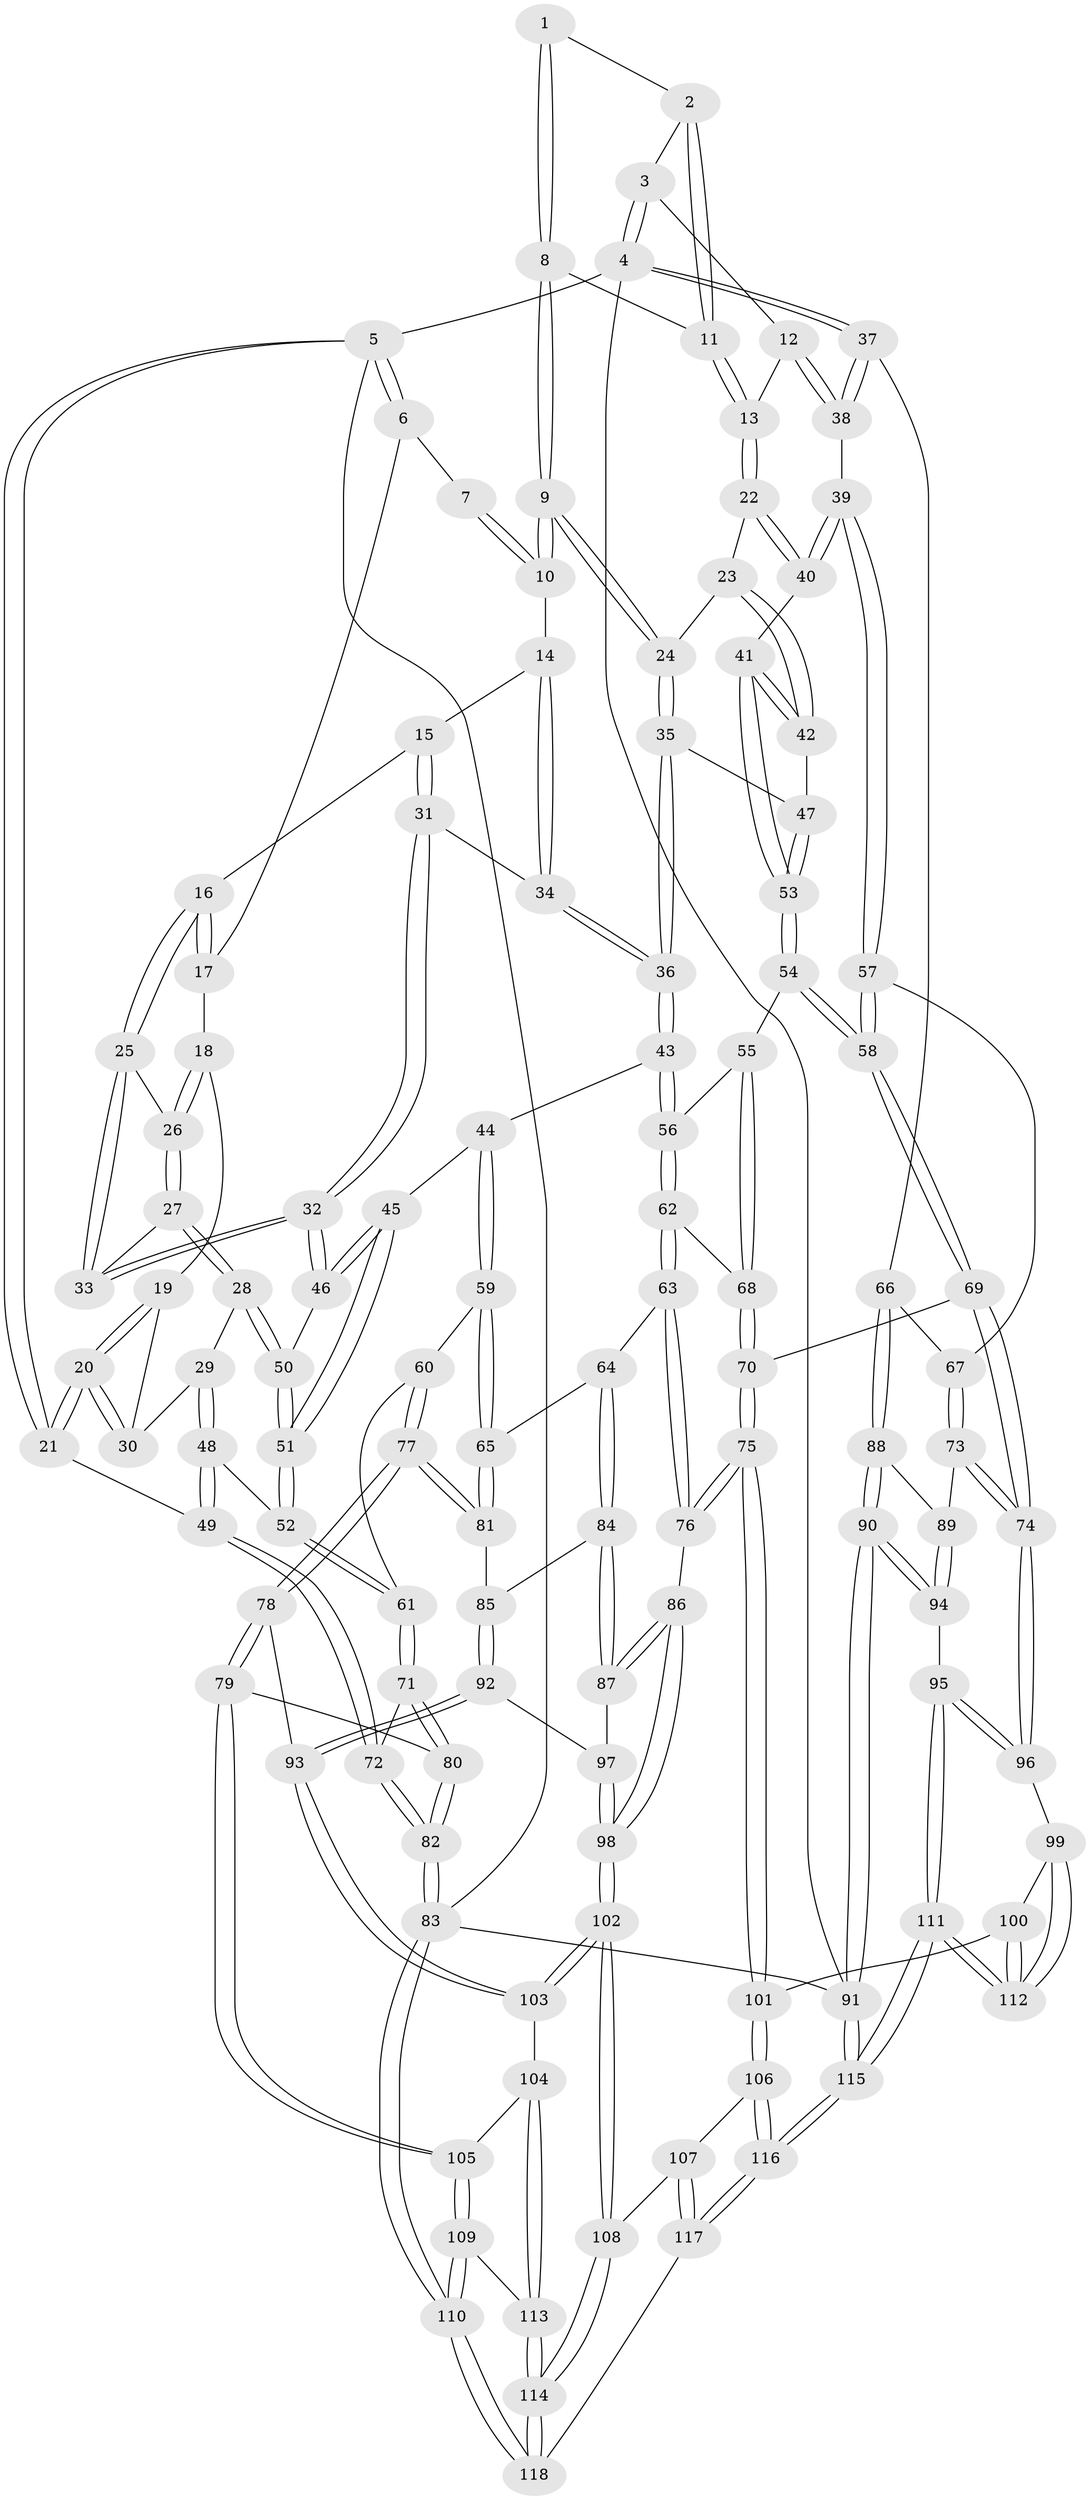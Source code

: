 // Generated by graph-tools (version 1.1) at 2025/38/03/09/25 02:38:29]
// undirected, 118 vertices, 292 edges
graph export_dot {
graph [start="1"]
  node [color=gray90,style=filled];
  1 [pos="+0.6476080894017096+0"];
  2 [pos="+0.8716154513006698+0"];
  3 [pos="+0.9850070164859365+0"];
  4 [pos="+1+0"];
  5 [pos="+0+0"];
  6 [pos="+0.2021017077259405+0"];
  7 [pos="+0.47987807786023645+0"];
  8 [pos="+0.6381140632033493+0.03798634133200742"];
  9 [pos="+0.6072580087908925+0.11366383534960438"];
  10 [pos="+0.4959023671529892+0.053842865052433415"];
  11 [pos="+0.7651586340928743+0.03587911305532164"];
  12 [pos="+0.8928262468280316+0.1251064111171726"];
  13 [pos="+0.7613373770530063+0.1227365224014394"];
  14 [pos="+0.4547586215858216+0.09257212627740855"];
  15 [pos="+0.39523789805025705+0.10141429583228863"];
  16 [pos="+0.3526726054847794+0.08214240853105091"];
  17 [pos="+0.2128678662967298+0"];
  18 [pos="+0.19445793678614776+0"];
  19 [pos="+0.10337727747875795+0.082468875124521"];
  20 [pos="+0+0.050150292800296606"];
  21 [pos="+0+0.024296351829557025"];
  22 [pos="+0.7611909184140667+0.12290597173446262"];
  23 [pos="+0.7361309570510212+0.13761626458025297"];
  24 [pos="+0.6332325691123031+0.1586110502591824"];
  25 [pos="+0.3018244817849931+0.14041621312531313"];
  26 [pos="+0.21801491458126354+0.12151923869146261"];
  27 [pos="+0.19396436233930794+0.1894508630930114"];
  28 [pos="+0.16526077016121038+0.21217523155602316"];
  29 [pos="+0.10988003130885785+0.20328076986373755"];
  30 [pos="+0.0911331159790237+0.14835321886008165"];
  31 [pos="+0.36816735812758467+0.20741630294964025"];
  32 [pos="+0.3500250159394684+0.2538256501598966"];
  33 [pos="+0.31923514570838535+0.22429751806351333"];
  34 [pos="+0.4663849966248093+0.15537844164832715"];
  35 [pos="+0.5904937601068848+0.27105600847668837"];
  36 [pos="+0.5195500273480304+0.3087408296887019"];
  37 [pos="+1+0.3323340667128692"];
  38 [pos="+1+0.30953925383971"];
  39 [pos="+0.9386044559929495+0.32578256931604427"];
  40 [pos="+0.8811914468183543+0.3147402813515883"];
  41 [pos="+0.8144047699660742+0.31808918558199106"];
  42 [pos="+0.7675344325599084+0.29524586204124487"];
  43 [pos="+0.4690469278129207+0.36114027324196035"];
  44 [pos="+0.42573754012794995+0.36606161815950605"];
  45 [pos="+0.402961346653654+0.35408221393942513"];
  46 [pos="+0.368093081481806+0.3045704686695218"];
  47 [pos="+0.6312076747936489+0.29006300140168584"];
  48 [pos="+0+0.36470690064815914"];
  49 [pos="+0+0.3690499927514792"];
  50 [pos="+0.1863271567307871+0.27458437249552914"];
  51 [pos="+0.15093742673360266+0.42236922746573197"];
  52 [pos="+0.1388201707691471+0.4329887816803962"];
  53 [pos="+0.7166771787818818+0.4333535752462021"];
  54 [pos="+0.7091052690902988+0.4877351844483187"];
  55 [pos="+0.6839487747770926+0.48942557530736347"];
  56 [pos="+0.5393882217052501+0.4487795721643818"];
  57 [pos="+0.7929877476301388+0.5125575340919"];
  58 [pos="+0.7458541740698807+0.5175026934768876"];
  59 [pos="+0.36350621244464476+0.5264778350010156"];
  60 [pos="+0.20802952168608554+0.5468326334879486"];
  61 [pos="+0.16866841467007623+0.5182008759364969"];
  62 [pos="+0.5350322588969636+0.5499440133808127"];
  63 [pos="+0.5114918035228841+0.5846479458703564"];
  64 [pos="+0.39641661086388125+0.601626463469187"];
  65 [pos="+0.38228578223898363+0.5779834827574236"];
  66 [pos="+1+0.4096858035013191"];
  67 [pos="+0.860947265852899+0.5538206010409008"];
  68 [pos="+0.612365327848033+0.5947564358816445"];
  69 [pos="+0.7298956844791533+0.6462816065712792"];
  70 [pos="+0.6362144117662641+0.680180307037634"];
  71 [pos="+0.09431302412568275+0.6027101978362296"];
  72 [pos="+0+0.45050567460349145"];
  73 [pos="+0.8835976761270484+0.6478232446197628"];
  74 [pos="+0.8217312391015299+0.714280762195426"];
  75 [pos="+0.5934408612819316+0.7292622396878321"];
  76 [pos="+0.5539016602929278+0.7182365387572524"];
  77 [pos="+0.23081847367783262+0.6471064389418216"];
  78 [pos="+0.20642367902441008+0.7148301504574334"];
  79 [pos="+0.16476677315126168+0.7465413549275284"];
  80 [pos="+0.06419356153406207+0.713012601737272"];
  81 [pos="+0.25187886754141303+0.6467627055577468"];
  82 [pos="+0+0.8143871846629438"];
  83 [pos="+0+1"];
  84 [pos="+0.39529304338882887+0.65994332908808"];
  85 [pos="+0.2957316939721344+0.6590866885112728"];
  86 [pos="+0.5174997321497667+0.7242208765653675"];
  87 [pos="+0.3976340070654835+0.6688154005123474"];
  88 [pos="+1+0.45787867387211123"];
  89 [pos="+0.9060136910025931+0.6468916754297254"];
  90 [pos="+1+0.7710426185015166"];
  91 [pos="+1+1"];
  92 [pos="+0.3163608663270513+0.7310208853314639"];
  93 [pos="+0.30225430539150655+0.7421489426525485"];
  94 [pos="+1+0.774856062933258"];
  95 [pos="+0.9830027363133362+0.8012815231883912"];
  96 [pos="+0.8244202964020116+0.7385620205723932"];
  97 [pos="+0.38343657497594363+0.6932552008380465"];
  98 [pos="+0.4044984423107355+0.8652573235490326"];
  99 [pos="+0.8127732767138934+0.7605716216893039"];
  100 [pos="+0.6873374285617634+0.8353001980619745"];
  101 [pos="+0.638793654580918+0.8469122578736038"];
  102 [pos="+0.40267570346132364+0.8702925651965099"];
  103 [pos="+0.3282897081948216+0.8331290638759736"];
  104 [pos="+0.2603806887866085+0.8439454552110349"];
  105 [pos="+0.16602680178189438+0.7517203929526152"];
  106 [pos="+0.6304721264453256+0.8690845355045531"];
  107 [pos="+0.5664844942365476+0.8976611362482014"];
  108 [pos="+0.41830187017857756+0.9141685307841598"];
  109 [pos="+0.12335532323584712+0.9456409259160657"];
  110 [pos="+0+1"];
  111 [pos="+0.8704906492541299+0.9512434958182501"];
  112 [pos="+0.8615353970560675+0.9365176201687538"];
  113 [pos="+0.2356411493350016+0.8910629250909117"];
  114 [pos="+0.3770231545874568+1"];
  115 [pos="+0.8819506763566499+1"];
  116 [pos="+0.8426937869225425+1"];
  117 [pos="+0.539708642942224+1"];
  118 [pos="+0.34583877641226096+1"];
  1 -- 2;
  1 -- 8;
  1 -- 8;
  2 -- 3;
  2 -- 11;
  2 -- 11;
  3 -- 4;
  3 -- 4;
  3 -- 12;
  4 -- 5;
  4 -- 37;
  4 -- 37;
  4 -- 91;
  5 -- 6;
  5 -- 6;
  5 -- 21;
  5 -- 21;
  5 -- 83;
  6 -- 7;
  6 -- 17;
  7 -- 10;
  7 -- 10;
  8 -- 9;
  8 -- 9;
  8 -- 11;
  9 -- 10;
  9 -- 10;
  9 -- 24;
  9 -- 24;
  10 -- 14;
  11 -- 13;
  11 -- 13;
  12 -- 13;
  12 -- 38;
  12 -- 38;
  13 -- 22;
  13 -- 22;
  14 -- 15;
  14 -- 34;
  14 -- 34;
  15 -- 16;
  15 -- 31;
  15 -- 31;
  16 -- 17;
  16 -- 17;
  16 -- 25;
  16 -- 25;
  17 -- 18;
  18 -- 19;
  18 -- 26;
  18 -- 26;
  19 -- 20;
  19 -- 20;
  19 -- 30;
  20 -- 21;
  20 -- 21;
  20 -- 30;
  20 -- 30;
  21 -- 49;
  22 -- 23;
  22 -- 40;
  22 -- 40;
  23 -- 24;
  23 -- 42;
  23 -- 42;
  24 -- 35;
  24 -- 35;
  25 -- 26;
  25 -- 33;
  25 -- 33;
  26 -- 27;
  26 -- 27;
  27 -- 28;
  27 -- 28;
  27 -- 33;
  28 -- 29;
  28 -- 50;
  28 -- 50;
  29 -- 30;
  29 -- 48;
  29 -- 48;
  31 -- 32;
  31 -- 32;
  31 -- 34;
  32 -- 33;
  32 -- 33;
  32 -- 46;
  32 -- 46;
  34 -- 36;
  34 -- 36;
  35 -- 36;
  35 -- 36;
  35 -- 47;
  36 -- 43;
  36 -- 43;
  37 -- 38;
  37 -- 38;
  37 -- 66;
  38 -- 39;
  39 -- 40;
  39 -- 40;
  39 -- 57;
  39 -- 57;
  40 -- 41;
  41 -- 42;
  41 -- 42;
  41 -- 53;
  41 -- 53;
  42 -- 47;
  43 -- 44;
  43 -- 56;
  43 -- 56;
  44 -- 45;
  44 -- 59;
  44 -- 59;
  45 -- 46;
  45 -- 46;
  45 -- 51;
  45 -- 51;
  46 -- 50;
  47 -- 53;
  47 -- 53;
  48 -- 49;
  48 -- 49;
  48 -- 52;
  49 -- 72;
  49 -- 72;
  50 -- 51;
  50 -- 51;
  51 -- 52;
  51 -- 52;
  52 -- 61;
  52 -- 61;
  53 -- 54;
  53 -- 54;
  54 -- 55;
  54 -- 58;
  54 -- 58;
  55 -- 56;
  55 -- 68;
  55 -- 68;
  56 -- 62;
  56 -- 62;
  57 -- 58;
  57 -- 58;
  57 -- 67;
  58 -- 69;
  58 -- 69;
  59 -- 60;
  59 -- 65;
  59 -- 65;
  60 -- 61;
  60 -- 77;
  60 -- 77;
  61 -- 71;
  61 -- 71;
  62 -- 63;
  62 -- 63;
  62 -- 68;
  63 -- 64;
  63 -- 76;
  63 -- 76;
  64 -- 65;
  64 -- 84;
  64 -- 84;
  65 -- 81;
  65 -- 81;
  66 -- 67;
  66 -- 88;
  66 -- 88;
  67 -- 73;
  67 -- 73;
  68 -- 70;
  68 -- 70;
  69 -- 70;
  69 -- 74;
  69 -- 74;
  70 -- 75;
  70 -- 75;
  71 -- 72;
  71 -- 80;
  71 -- 80;
  72 -- 82;
  72 -- 82;
  73 -- 74;
  73 -- 74;
  73 -- 89;
  74 -- 96;
  74 -- 96;
  75 -- 76;
  75 -- 76;
  75 -- 101;
  75 -- 101;
  76 -- 86;
  77 -- 78;
  77 -- 78;
  77 -- 81;
  77 -- 81;
  78 -- 79;
  78 -- 79;
  78 -- 93;
  79 -- 80;
  79 -- 105;
  79 -- 105;
  80 -- 82;
  80 -- 82;
  81 -- 85;
  82 -- 83;
  82 -- 83;
  83 -- 110;
  83 -- 110;
  83 -- 91;
  84 -- 85;
  84 -- 87;
  84 -- 87;
  85 -- 92;
  85 -- 92;
  86 -- 87;
  86 -- 87;
  86 -- 98;
  86 -- 98;
  87 -- 97;
  88 -- 89;
  88 -- 90;
  88 -- 90;
  89 -- 94;
  89 -- 94;
  90 -- 91;
  90 -- 91;
  90 -- 94;
  90 -- 94;
  91 -- 115;
  91 -- 115;
  92 -- 93;
  92 -- 93;
  92 -- 97;
  93 -- 103;
  93 -- 103;
  94 -- 95;
  95 -- 96;
  95 -- 96;
  95 -- 111;
  95 -- 111;
  96 -- 99;
  97 -- 98;
  97 -- 98;
  98 -- 102;
  98 -- 102;
  99 -- 100;
  99 -- 112;
  99 -- 112;
  100 -- 101;
  100 -- 112;
  100 -- 112;
  101 -- 106;
  101 -- 106;
  102 -- 103;
  102 -- 103;
  102 -- 108;
  102 -- 108;
  103 -- 104;
  104 -- 105;
  104 -- 113;
  104 -- 113;
  105 -- 109;
  105 -- 109;
  106 -- 107;
  106 -- 116;
  106 -- 116;
  107 -- 108;
  107 -- 117;
  107 -- 117;
  108 -- 114;
  108 -- 114;
  109 -- 110;
  109 -- 110;
  109 -- 113;
  110 -- 118;
  110 -- 118;
  111 -- 112;
  111 -- 112;
  111 -- 115;
  111 -- 115;
  113 -- 114;
  113 -- 114;
  114 -- 118;
  114 -- 118;
  115 -- 116;
  115 -- 116;
  116 -- 117;
  116 -- 117;
  117 -- 118;
}
